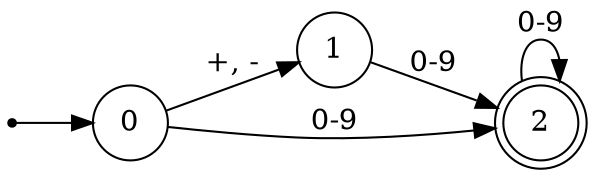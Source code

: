 digraph finite_state_machine { 
rankdir=LR;
_ize="8,5"

node [shape = point] x
node [shape = circle] 0
node [shape = circle] 1
node [shape = doublecircle] 2

x -> 0
0 -> 1 [label = "+, -"]
0 -> 2 [label = "0-9"]
1 -> 2 [label = "0-9"]
2 -> 2 [label = "0-9"]
}